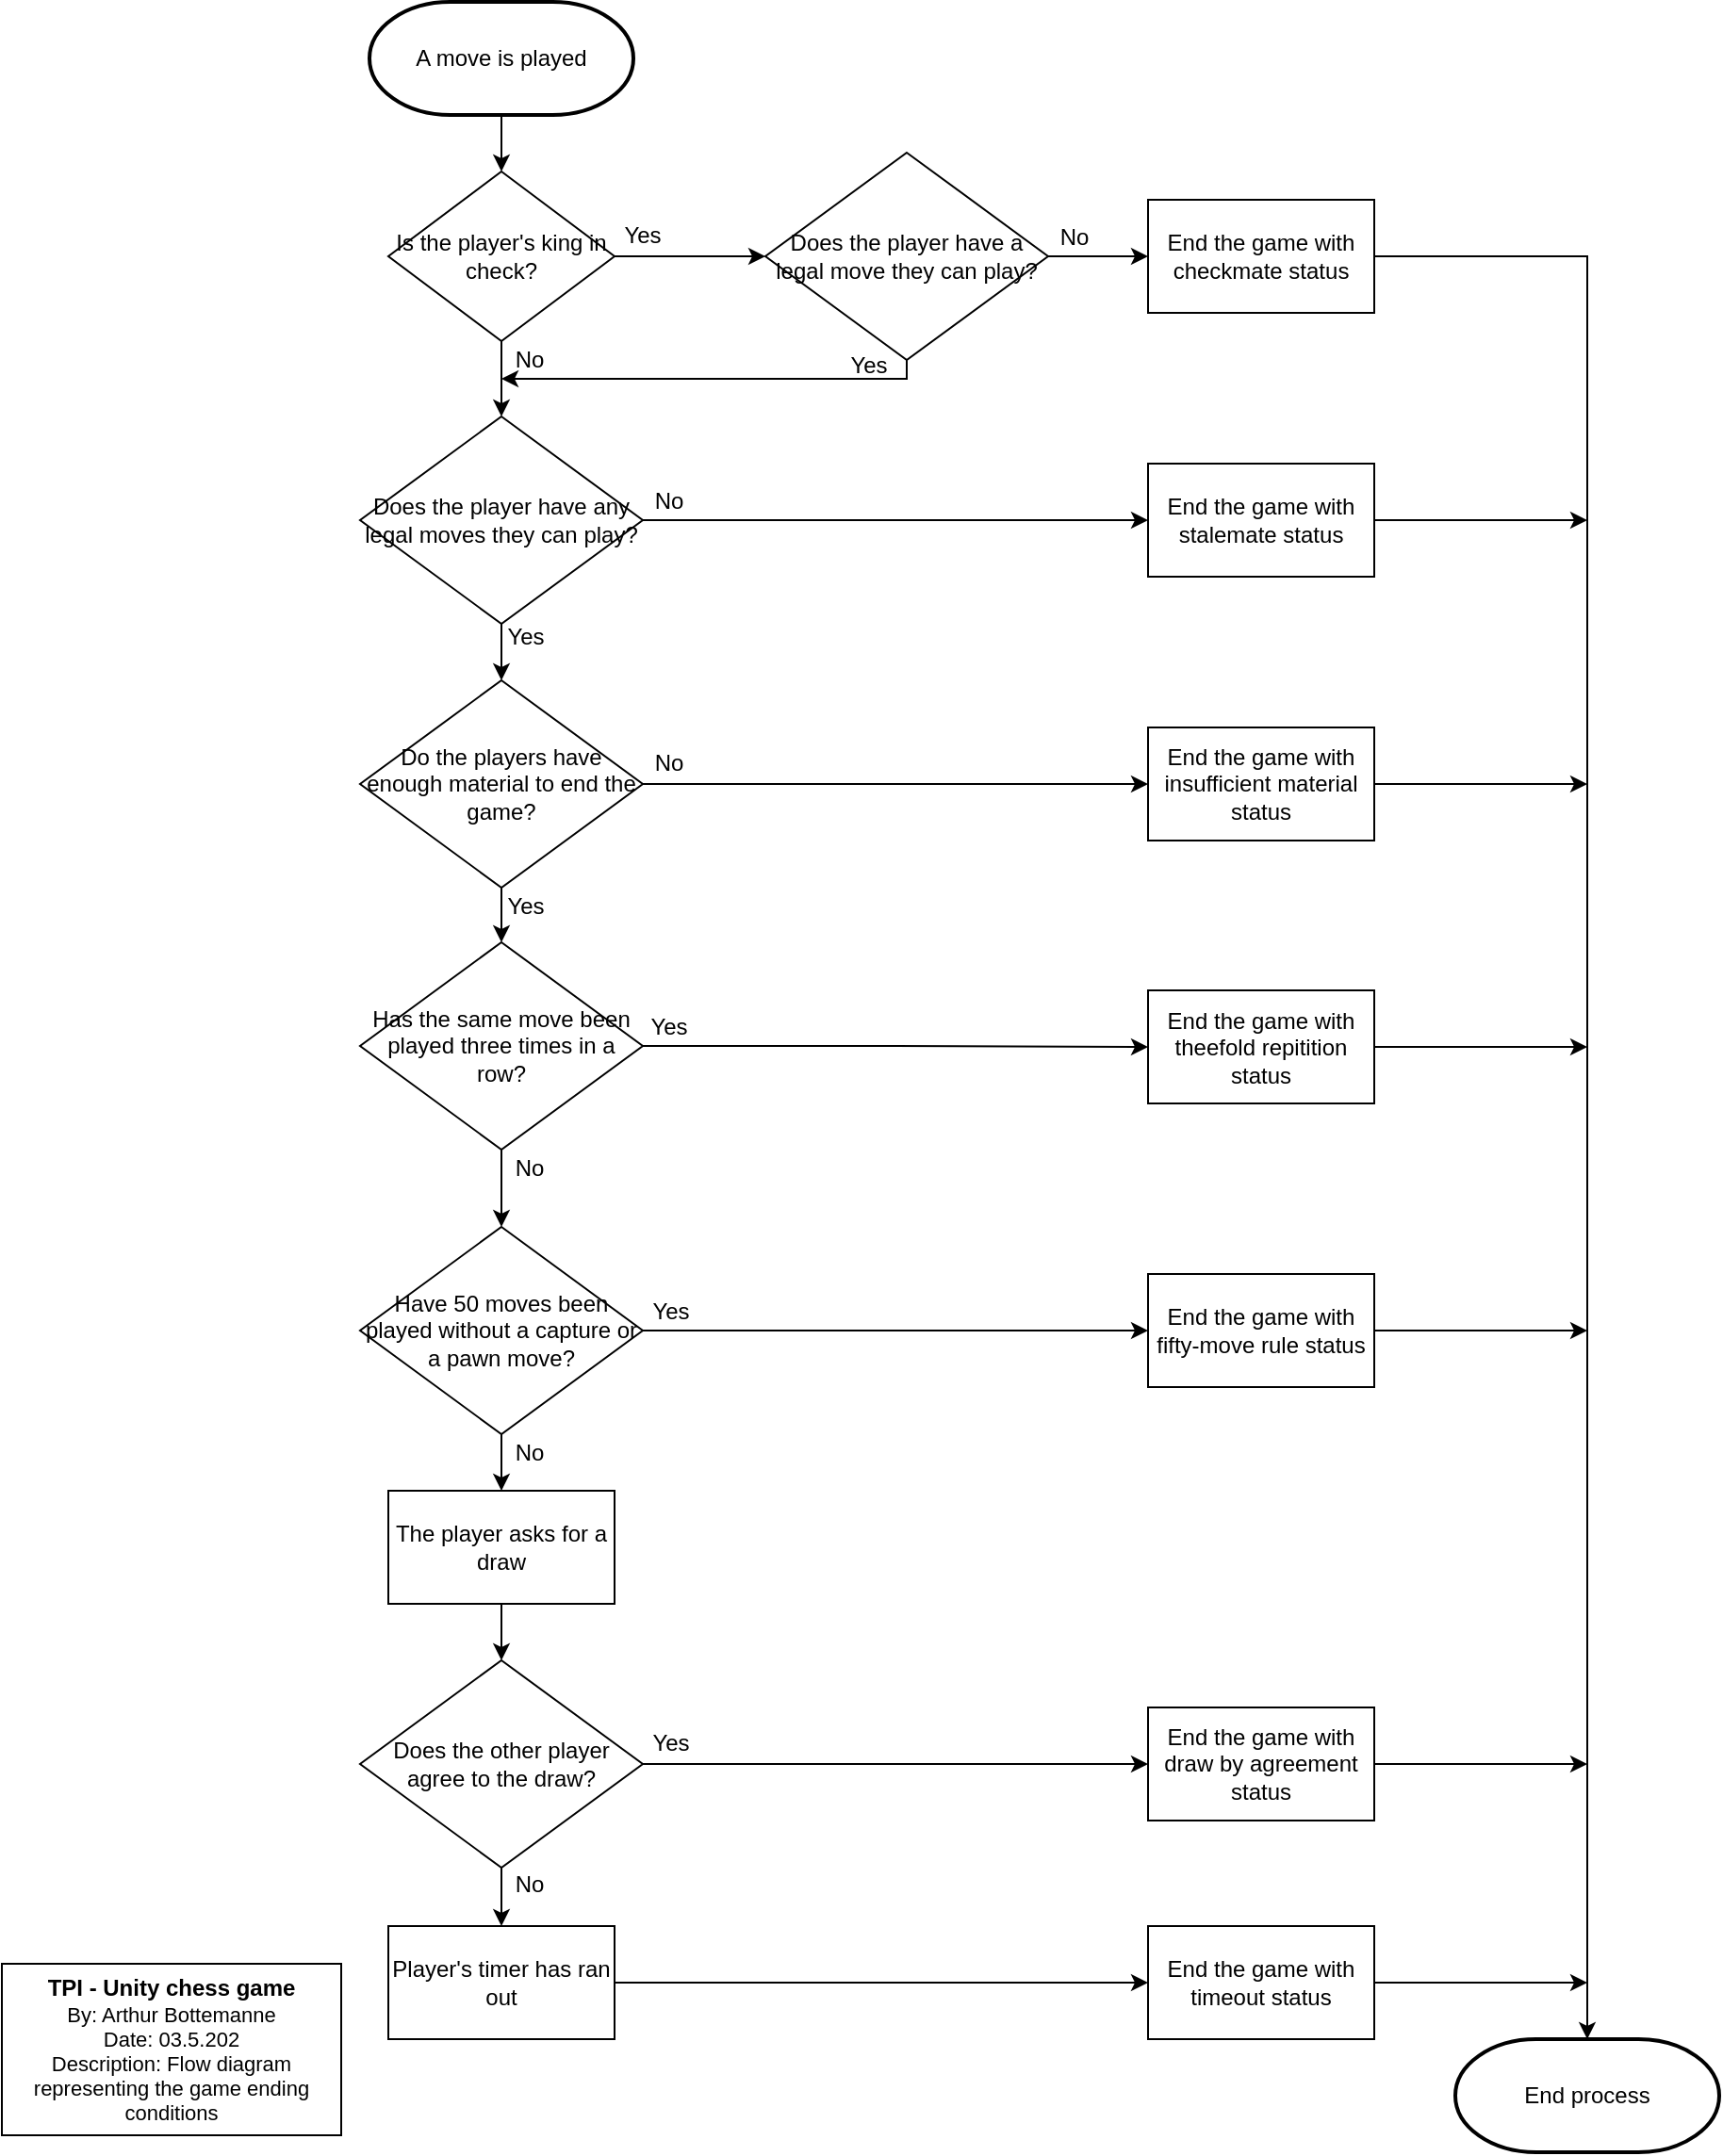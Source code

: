 <mxfile version="24.2.5" type="device">
  <diagram id="C5RBs43oDa-KdzZeNtuy" name="Page-1">
    <mxGraphModel dx="2261" dy="844" grid="1" gridSize="10" guides="1" tooltips="1" connect="1" arrows="1" fold="1" page="1" pageScale="1" pageWidth="827" pageHeight="1169" math="0" shadow="0">
      <root>
        <mxCell id="WIyWlLk6GJQsqaUBKTNV-0" />
        <mxCell id="WIyWlLk6GJQsqaUBKTNV-1" parent="WIyWlLk6GJQsqaUBKTNV-0" />
        <mxCell id="qBAjYYBK-Vlji8AeGftC-4" value="Yes" style="text;strokeColor=none;align=center;fillColor=none;html=1;verticalAlign=middle;whiteSpace=wrap;rounded=0;" parent="WIyWlLk6GJQsqaUBKTNV-1" vertex="1">
          <mxGeometry x="305" y="133" width="30" height="20" as="geometry" />
        </mxCell>
        <mxCell id="qBAjYYBK-Vlji8AeGftC-8" value="No" style="text;strokeColor=none;align=center;fillColor=none;html=1;verticalAlign=middle;whiteSpace=wrap;rounded=0;" parent="WIyWlLk6GJQsqaUBKTNV-1" vertex="1">
          <mxGeometry x="245" y="199" width="30" height="20" as="geometry" />
        </mxCell>
        <mxCell id="qBAjYYBK-Vlji8AeGftC-11" value="Yes" style="text;strokeColor=none;align=center;fillColor=none;html=1;verticalAlign=middle;whiteSpace=wrap;rounded=0;" parent="WIyWlLk6GJQsqaUBKTNV-1" vertex="1">
          <mxGeometry x="243" y="346" width="30" height="20" as="geometry" />
        </mxCell>
        <mxCell id="qBAjYYBK-Vlji8AeGftC-35" style="edgeStyle=orthogonalEdgeStyle;rounded=0;orthogonalLoop=1;jettySize=auto;html=1;entryX=0.5;entryY=0;entryDx=0;entryDy=0;" parent="WIyWlLk6GJQsqaUBKTNV-1" source="qBAjYYBK-Vlji8AeGftC-36" target="qBAjYYBK-Vlji8AeGftC-39" edge="1">
          <mxGeometry relative="1" as="geometry" />
        </mxCell>
        <mxCell id="qBAjYYBK-Vlji8AeGftC-36" value="A move is played" style="strokeWidth=2;html=1;shape=mxgraph.flowchart.terminator;whiteSpace=wrap;" parent="WIyWlLk6GJQsqaUBKTNV-1" vertex="1">
          <mxGeometry x="175" y="19" width="140" height="60" as="geometry" />
        </mxCell>
        <mxCell id="qBAjYYBK-Vlji8AeGftC-38" style="edgeStyle=orthogonalEdgeStyle;rounded=0;orthogonalLoop=1;jettySize=auto;html=1;entryX=0.5;entryY=0;entryDx=0;entryDy=0;" parent="WIyWlLk6GJQsqaUBKTNV-1" source="qBAjYYBK-Vlji8AeGftC-39" target="qBAjYYBK-Vlji8AeGftC-46" edge="1">
          <mxGeometry relative="1" as="geometry" />
        </mxCell>
        <mxCell id="qBAjYYBK-Vlji8AeGftC-89" value="" style="edgeStyle=orthogonalEdgeStyle;rounded=0;orthogonalLoop=1;jettySize=auto;html=1;" parent="WIyWlLk6GJQsqaUBKTNV-1" source="qBAjYYBK-Vlji8AeGftC-39" target="qBAjYYBK-Vlji8AeGftC-40" edge="1">
          <mxGeometry relative="1" as="geometry" />
        </mxCell>
        <mxCell id="qBAjYYBK-Vlji8AeGftC-39" value="Is the player&#39;s king in check?" style="rhombus;whiteSpace=wrap;html=1;rounded=0;" parent="WIyWlLk6GJQsqaUBKTNV-1" vertex="1">
          <mxGeometry x="185" y="109" width="120" height="90" as="geometry" />
        </mxCell>
        <mxCell id="qBAjYYBK-Vlji8AeGftC-90" style="edgeStyle=orthogonalEdgeStyle;rounded=0;orthogonalLoop=1;jettySize=auto;html=1;" parent="WIyWlLk6GJQsqaUBKTNV-1" source="qBAjYYBK-Vlji8AeGftC-40" edge="1">
          <mxGeometry relative="1" as="geometry">
            <mxPoint x="245" y="219" as="targetPoint" />
            <Array as="points">
              <mxPoint x="460" y="219" />
            </Array>
          </mxGeometry>
        </mxCell>
        <mxCell id="qBAjYYBK-Vlji8AeGftC-93" value="" style="edgeStyle=orthogonalEdgeStyle;rounded=0;orthogonalLoop=1;jettySize=auto;html=1;" parent="WIyWlLk6GJQsqaUBKTNV-1" source="qBAjYYBK-Vlji8AeGftC-40" target="qBAjYYBK-Vlji8AeGftC-92" edge="1">
          <mxGeometry relative="1" as="geometry" />
        </mxCell>
        <mxCell id="qBAjYYBK-Vlji8AeGftC-40" value="Does the player have a legal move they can play?" style="rhombus;whiteSpace=wrap;html=1;rounded=0;" parent="WIyWlLk6GJQsqaUBKTNV-1" vertex="1">
          <mxGeometry x="385" y="99" width="150" height="110" as="geometry" />
        </mxCell>
        <mxCell id="qBAjYYBK-Vlji8AeGftC-45" style="edgeStyle=orthogonalEdgeStyle;rounded=0;orthogonalLoop=1;jettySize=auto;html=1;entryX=0.5;entryY=0;entryDx=0;entryDy=0;" parent="WIyWlLk6GJQsqaUBKTNV-1" source="qBAjYYBK-Vlji8AeGftC-46" target="qBAjYYBK-Vlji8AeGftC-48" edge="1">
          <mxGeometry relative="1" as="geometry" />
        </mxCell>
        <mxCell id="qBAjYYBK-Vlji8AeGftC-96" value="" style="edgeStyle=orthogonalEdgeStyle;rounded=0;orthogonalLoop=1;jettySize=auto;html=1;" parent="WIyWlLk6GJQsqaUBKTNV-1" source="qBAjYYBK-Vlji8AeGftC-46" target="qBAjYYBK-Vlji8AeGftC-95" edge="1">
          <mxGeometry relative="1" as="geometry" />
        </mxCell>
        <mxCell id="qBAjYYBK-Vlji8AeGftC-46" value="Does the player have any legal moves they can play?" style="rhombus;whiteSpace=wrap;html=1;rounded=0;" parent="WIyWlLk6GJQsqaUBKTNV-1" vertex="1">
          <mxGeometry x="170" y="239" width="150" height="110" as="geometry" />
        </mxCell>
        <mxCell id="qBAjYYBK-Vlji8AeGftC-47" style="edgeStyle=orthogonalEdgeStyle;rounded=0;orthogonalLoop=1;jettySize=auto;html=1;entryX=0.5;entryY=0;entryDx=0;entryDy=0;" parent="WIyWlLk6GJQsqaUBKTNV-1" source="qBAjYYBK-Vlji8AeGftC-48" target="qBAjYYBK-Vlji8AeGftC-50" edge="1">
          <mxGeometry relative="1" as="geometry" />
        </mxCell>
        <mxCell id="qBAjYYBK-Vlji8AeGftC-99" value="" style="edgeStyle=orthogonalEdgeStyle;rounded=0;orthogonalLoop=1;jettySize=auto;html=1;" parent="WIyWlLk6GJQsqaUBKTNV-1" source="qBAjYYBK-Vlji8AeGftC-48" target="qBAjYYBK-Vlji8AeGftC-98" edge="1">
          <mxGeometry relative="1" as="geometry" />
        </mxCell>
        <mxCell id="qBAjYYBK-Vlji8AeGftC-48" value="Do the players have enough material to end the game?" style="rhombus;whiteSpace=wrap;html=1;rounded=0;" parent="WIyWlLk6GJQsqaUBKTNV-1" vertex="1">
          <mxGeometry x="170" y="379" width="150" height="110" as="geometry" />
        </mxCell>
        <mxCell id="qBAjYYBK-Vlji8AeGftC-49" style="edgeStyle=orthogonalEdgeStyle;rounded=0;orthogonalLoop=1;jettySize=auto;html=1;entryX=0.5;entryY=0;entryDx=0;entryDy=0;" parent="WIyWlLk6GJQsqaUBKTNV-1" source="qBAjYYBK-Vlji8AeGftC-50" target="qBAjYYBK-Vlji8AeGftC-52" edge="1">
          <mxGeometry relative="1" as="geometry" />
        </mxCell>
        <mxCell id="qBAjYYBK-Vlji8AeGftC-101" value="" style="edgeStyle=orthogonalEdgeStyle;rounded=0;orthogonalLoop=1;jettySize=auto;html=1;" parent="WIyWlLk6GJQsqaUBKTNV-1" source="qBAjYYBK-Vlji8AeGftC-50" target="qBAjYYBK-Vlji8AeGftC-100" edge="1">
          <mxGeometry relative="1" as="geometry" />
        </mxCell>
        <mxCell id="qBAjYYBK-Vlji8AeGftC-50" value="Has the same move been played three times in a row?" style="rhombus;whiteSpace=wrap;html=1;rounded=0;" parent="WIyWlLk6GJQsqaUBKTNV-1" vertex="1">
          <mxGeometry x="170" y="518" width="150" height="110" as="geometry" />
        </mxCell>
        <mxCell id="qBAjYYBK-Vlji8AeGftC-51" value="" style="edgeStyle=orthogonalEdgeStyle;rounded=0;orthogonalLoop=1;jettySize=auto;html=1;" parent="WIyWlLk6GJQsqaUBKTNV-1" source="qBAjYYBK-Vlji8AeGftC-52" target="qBAjYYBK-Vlji8AeGftC-54" edge="1">
          <mxGeometry relative="1" as="geometry" />
        </mxCell>
        <mxCell id="qBAjYYBK-Vlji8AeGftC-103" value="" style="edgeStyle=orthogonalEdgeStyle;rounded=0;orthogonalLoop=1;jettySize=auto;html=1;" parent="WIyWlLk6GJQsqaUBKTNV-1" source="qBAjYYBK-Vlji8AeGftC-52" target="qBAjYYBK-Vlji8AeGftC-102" edge="1">
          <mxGeometry relative="1" as="geometry" />
        </mxCell>
        <mxCell id="qBAjYYBK-Vlji8AeGftC-52" value="Have 50 moves been played without a capture or a pawn move?" style="rhombus;whiteSpace=wrap;html=1;rounded=0;" parent="WIyWlLk6GJQsqaUBKTNV-1" vertex="1">
          <mxGeometry x="170" y="669" width="150" height="110" as="geometry" />
        </mxCell>
        <mxCell id="qBAjYYBK-Vlji8AeGftC-53" value="" style="edgeStyle=orthogonalEdgeStyle;rounded=0;orthogonalLoop=1;jettySize=auto;html=1;" parent="WIyWlLk6GJQsqaUBKTNV-1" source="qBAjYYBK-Vlji8AeGftC-54" target="qBAjYYBK-Vlji8AeGftC-57" edge="1">
          <mxGeometry relative="1" as="geometry" />
        </mxCell>
        <mxCell id="qBAjYYBK-Vlji8AeGftC-54" value="The player asks for a draw" style="whiteSpace=wrap;html=1;rounded=0;" parent="WIyWlLk6GJQsqaUBKTNV-1" vertex="1">
          <mxGeometry x="185" y="809" width="120" height="60" as="geometry" />
        </mxCell>
        <mxCell id="qBAjYYBK-Vlji8AeGftC-56" value="" style="edgeStyle=orthogonalEdgeStyle;rounded=0;orthogonalLoop=1;jettySize=auto;html=1;" parent="WIyWlLk6GJQsqaUBKTNV-1" source="qBAjYYBK-Vlji8AeGftC-57" target="qBAjYYBK-Vlji8AeGftC-60" edge="1">
          <mxGeometry relative="1" as="geometry" />
        </mxCell>
        <mxCell id="qBAjYYBK-Vlji8AeGftC-63" value="" style="edgeStyle=orthogonalEdgeStyle;rounded=0;orthogonalLoop=1;jettySize=auto;html=1;" parent="WIyWlLk6GJQsqaUBKTNV-1" source="qBAjYYBK-Vlji8AeGftC-57" target="qBAjYYBK-Vlji8AeGftC-58" edge="1">
          <mxGeometry relative="1" as="geometry" />
        </mxCell>
        <mxCell id="qBAjYYBK-Vlji8AeGftC-57" value="Does the other player agree to the draw?" style="rhombus;whiteSpace=wrap;html=1;rounded=0;" parent="WIyWlLk6GJQsqaUBKTNV-1" vertex="1">
          <mxGeometry x="170" y="899" width="150" height="110" as="geometry" />
        </mxCell>
        <mxCell id="qBAjYYBK-Vlji8AeGftC-114" style="edgeStyle=orthogonalEdgeStyle;rounded=0;orthogonalLoop=1;jettySize=auto;html=1;" parent="WIyWlLk6GJQsqaUBKTNV-1" source="qBAjYYBK-Vlji8AeGftC-58" edge="1">
          <mxGeometry relative="1" as="geometry">
            <mxPoint x="821" y="954" as="targetPoint" />
          </mxGeometry>
        </mxCell>
        <mxCell id="qBAjYYBK-Vlji8AeGftC-58" value="End the game with draw by agreement status" style="whiteSpace=wrap;html=1;rounded=0;" parent="WIyWlLk6GJQsqaUBKTNV-1" vertex="1">
          <mxGeometry x="588" y="924" width="120" height="60" as="geometry" />
        </mxCell>
        <mxCell id="qBAjYYBK-Vlji8AeGftC-62" value="" style="edgeStyle=orthogonalEdgeStyle;rounded=0;orthogonalLoop=1;jettySize=auto;html=1;" parent="WIyWlLk6GJQsqaUBKTNV-1" source="qBAjYYBK-Vlji8AeGftC-60" target="qBAjYYBK-Vlji8AeGftC-61" edge="1">
          <mxGeometry relative="1" as="geometry" />
        </mxCell>
        <mxCell id="qBAjYYBK-Vlji8AeGftC-60" value="Player&#39;s timer has ran out" style="whiteSpace=wrap;html=1;rounded=0;" parent="WIyWlLk6GJQsqaUBKTNV-1" vertex="1">
          <mxGeometry x="185" y="1040" width="120" height="60" as="geometry" />
        </mxCell>
        <mxCell id="qBAjYYBK-Vlji8AeGftC-115" style="edgeStyle=orthogonalEdgeStyle;rounded=0;orthogonalLoop=1;jettySize=auto;html=1;" parent="WIyWlLk6GJQsqaUBKTNV-1" source="qBAjYYBK-Vlji8AeGftC-61" edge="1">
          <mxGeometry relative="1" as="geometry">
            <mxPoint x="821" y="1070" as="targetPoint" />
          </mxGeometry>
        </mxCell>
        <mxCell id="qBAjYYBK-Vlji8AeGftC-61" value="End the game with timeout status" style="whiteSpace=wrap;html=1;rounded=0;" parent="WIyWlLk6GJQsqaUBKTNV-1" vertex="1">
          <mxGeometry x="588" y="1040" width="120" height="60" as="geometry" />
        </mxCell>
        <mxCell id="qBAjYYBK-Vlji8AeGftC-91" value="Yes" style="text;strokeColor=none;align=center;fillColor=none;html=1;verticalAlign=middle;whiteSpace=wrap;rounded=0;" parent="WIyWlLk6GJQsqaUBKTNV-1" vertex="1">
          <mxGeometry x="425" y="202" width="30" height="20" as="geometry" />
        </mxCell>
        <mxCell id="qBAjYYBK-Vlji8AeGftC-92" value="End the game with checkmate status" style="whiteSpace=wrap;html=1;rounded=0;" parent="WIyWlLk6GJQsqaUBKTNV-1" vertex="1">
          <mxGeometry x="588" y="124" width="120" height="60" as="geometry" />
        </mxCell>
        <mxCell id="qBAjYYBK-Vlji8AeGftC-94" value="No" style="text;strokeColor=none;align=center;fillColor=none;html=1;verticalAlign=middle;whiteSpace=wrap;rounded=0;" parent="WIyWlLk6GJQsqaUBKTNV-1" vertex="1">
          <mxGeometry x="534" y="134" width="30" height="20" as="geometry" />
        </mxCell>
        <mxCell id="qBAjYYBK-Vlji8AeGftC-106" style="edgeStyle=orthogonalEdgeStyle;rounded=0;orthogonalLoop=1;jettySize=auto;html=1;" parent="WIyWlLk6GJQsqaUBKTNV-1" source="qBAjYYBK-Vlji8AeGftC-95" edge="1">
          <mxGeometry relative="1" as="geometry">
            <mxPoint x="821" y="294" as="targetPoint" />
          </mxGeometry>
        </mxCell>
        <mxCell id="qBAjYYBK-Vlji8AeGftC-95" value="End the game with stalemate status" style="whiteSpace=wrap;html=1;rounded=0;" parent="WIyWlLk6GJQsqaUBKTNV-1" vertex="1">
          <mxGeometry x="588" y="264" width="120" height="60" as="geometry" />
        </mxCell>
        <mxCell id="qBAjYYBK-Vlji8AeGftC-97" value="No" style="text;strokeColor=none;align=center;fillColor=none;html=1;verticalAlign=middle;whiteSpace=wrap;rounded=0;" parent="WIyWlLk6GJQsqaUBKTNV-1" vertex="1">
          <mxGeometry x="319" y="274" width="30" height="20" as="geometry" />
        </mxCell>
        <mxCell id="qBAjYYBK-Vlji8AeGftC-107" style="edgeStyle=orthogonalEdgeStyle;rounded=0;orthogonalLoop=1;jettySize=auto;html=1;" parent="WIyWlLk6GJQsqaUBKTNV-1" source="qBAjYYBK-Vlji8AeGftC-98" edge="1">
          <mxGeometry relative="1" as="geometry">
            <mxPoint x="821" y="434" as="targetPoint" />
          </mxGeometry>
        </mxCell>
        <mxCell id="qBAjYYBK-Vlji8AeGftC-98" value="End the game with insufficient material status" style="whiteSpace=wrap;html=1;rounded=0;" parent="WIyWlLk6GJQsqaUBKTNV-1" vertex="1">
          <mxGeometry x="588" y="404" width="120" height="60" as="geometry" />
        </mxCell>
        <mxCell id="qBAjYYBK-Vlji8AeGftC-108" style="edgeStyle=orthogonalEdgeStyle;rounded=0;orthogonalLoop=1;jettySize=auto;html=1;" parent="WIyWlLk6GJQsqaUBKTNV-1" source="qBAjYYBK-Vlji8AeGftC-100" edge="1">
          <mxGeometry relative="1" as="geometry">
            <mxPoint x="821" y="573.5" as="targetPoint" />
          </mxGeometry>
        </mxCell>
        <mxCell id="qBAjYYBK-Vlji8AeGftC-100" value="End the game with theefold repitition status" style="whiteSpace=wrap;html=1;rounded=0;" parent="WIyWlLk6GJQsqaUBKTNV-1" vertex="1">
          <mxGeometry x="588" y="543.5" width="120" height="60" as="geometry" />
        </mxCell>
        <mxCell id="qBAjYYBK-Vlji8AeGftC-109" style="edgeStyle=orthogonalEdgeStyle;rounded=0;orthogonalLoop=1;jettySize=auto;html=1;" parent="WIyWlLk6GJQsqaUBKTNV-1" source="qBAjYYBK-Vlji8AeGftC-102" edge="1">
          <mxGeometry relative="1" as="geometry">
            <mxPoint x="821" y="724" as="targetPoint" />
          </mxGeometry>
        </mxCell>
        <mxCell id="qBAjYYBK-Vlji8AeGftC-102" value="End the game with fifty-move rule status" style="whiteSpace=wrap;html=1;rounded=0;" parent="WIyWlLk6GJQsqaUBKTNV-1" vertex="1">
          <mxGeometry x="588" y="694" width="120" height="60" as="geometry" />
        </mxCell>
        <mxCell id="qBAjYYBK-Vlji8AeGftC-104" value="End process" style="strokeWidth=2;html=1;shape=mxgraph.flowchart.terminator;whiteSpace=wrap;" parent="WIyWlLk6GJQsqaUBKTNV-1" vertex="1">
          <mxGeometry x="751" y="1100" width="140" height="60" as="geometry" />
        </mxCell>
        <mxCell id="qBAjYYBK-Vlji8AeGftC-105" style="edgeStyle=orthogonalEdgeStyle;rounded=0;orthogonalLoop=1;jettySize=auto;html=1;entryX=0.5;entryY=0;entryDx=0;entryDy=0;entryPerimeter=0;" parent="WIyWlLk6GJQsqaUBKTNV-1" source="qBAjYYBK-Vlji8AeGftC-92" target="qBAjYYBK-Vlji8AeGftC-104" edge="1">
          <mxGeometry relative="1" as="geometry" />
        </mxCell>
        <mxCell id="qBAjYYBK-Vlji8AeGftC-116" value="Yes" style="text;strokeColor=none;align=center;fillColor=none;html=1;verticalAlign=middle;whiteSpace=wrap;rounded=0;" parent="WIyWlLk6GJQsqaUBKTNV-1" vertex="1">
          <mxGeometry x="243" y="489" width="30" height="20" as="geometry" />
        </mxCell>
        <mxCell id="qBAjYYBK-Vlji8AeGftC-117" value="No" style="text;strokeColor=none;align=center;fillColor=none;html=1;verticalAlign=middle;whiteSpace=wrap;rounded=0;" parent="WIyWlLk6GJQsqaUBKTNV-1" vertex="1">
          <mxGeometry x="319" y="413" width="30" height="20" as="geometry" />
        </mxCell>
        <mxCell id="qBAjYYBK-Vlji8AeGftC-118" value="Yes" style="text;strokeColor=none;align=center;fillColor=none;html=1;verticalAlign=middle;whiteSpace=wrap;rounded=0;" parent="WIyWlLk6GJQsqaUBKTNV-1" vertex="1">
          <mxGeometry x="319" y="553" width="30" height="20" as="geometry" />
        </mxCell>
        <mxCell id="qBAjYYBK-Vlji8AeGftC-119" value="Yes" style="text;strokeColor=none;align=center;fillColor=none;html=1;verticalAlign=middle;whiteSpace=wrap;rounded=0;" parent="WIyWlLk6GJQsqaUBKTNV-1" vertex="1">
          <mxGeometry x="320" y="704" width="30" height="20" as="geometry" />
        </mxCell>
        <mxCell id="qBAjYYBK-Vlji8AeGftC-120" value="Yes" style="text;strokeColor=none;align=center;fillColor=none;html=1;verticalAlign=middle;whiteSpace=wrap;rounded=0;" parent="WIyWlLk6GJQsqaUBKTNV-1" vertex="1">
          <mxGeometry x="320" y="933" width="30" height="20" as="geometry" />
        </mxCell>
        <mxCell id="qBAjYYBK-Vlji8AeGftC-121" value="No" style="text;strokeColor=none;align=center;fillColor=none;html=1;verticalAlign=middle;whiteSpace=wrap;rounded=0;" parent="WIyWlLk6GJQsqaUBKTNV-1" vertex="1">
          <mxGeometry x="245" y="628" width="30" height="20" as="geometry" />
        </mxCell>
        <mxCell id="qBAjYYBK-Vlji8AeGftC-122" value="No" style="text;strokeColor=none;align=center;fillColor=none;html=1;verticalAlign=middle;whiteSpace=wrap;rounded=0;" parent="WIyWlLk6GJQsqaUBKTNV-1" vertex="1">
          <mxGeometry x="245" y="779" width="30" height="20" as="geometry" />
        </mxCell>
        <mxCell id="qBAjYYBK-Vlji8AeGftC-123" value="No" style="text;strokeColor=none;align=center;fillColor=none;html=1;verticalAlign=middle;whiteSpace=wrap;rounded=0;" parent="WIyWlLk6GJQsqaUBKTNV-1" vertex="1">
          <mxGeometry x="245" y="1008" width="30" height="20" as="geometry" />
        </mxCell>
        <mxCell id="RCBskYDziO6Am-EUOcaW-0" value="&lt;b&gt;TPI - Unity chess game&lt;/b&gt;&lt;div style=&quot;font-size: 11px;&quot;&gt;&lt;font style=&quot;font-size: 11px;&quot;&gt;By: Arthur Bottemanne&lt;/font&gt;&lt;/div&gt;&lt;div style=&quot;font-size: 11px;&quot;&gt;&lt;font style=&quot;font-size: 11px;&quot;&gt;Date: 03.5.202&lt;/font&gt;&lt;/div&gt;&lt;div style=&quot;font-size: 11px;&quot;&gt;&lt;font style=&quot;font-size: 11px;&quot;&gt;Description: Flow diagram representing the game ending conditions&lt;/font&gt;&lt;/div&gt;" style="rounded=0;whiteSpace=wrap;html=1;" parent="WIyWlLk6GJQsqaUBKTNV-1" vertex="1">
          <mxGeometry x="-20" y="1060" width="180" height="91" as="geometry" />
        </mxCell>
      </root>
    </mxGraphModel>
  </diagram>
</mxfile>
